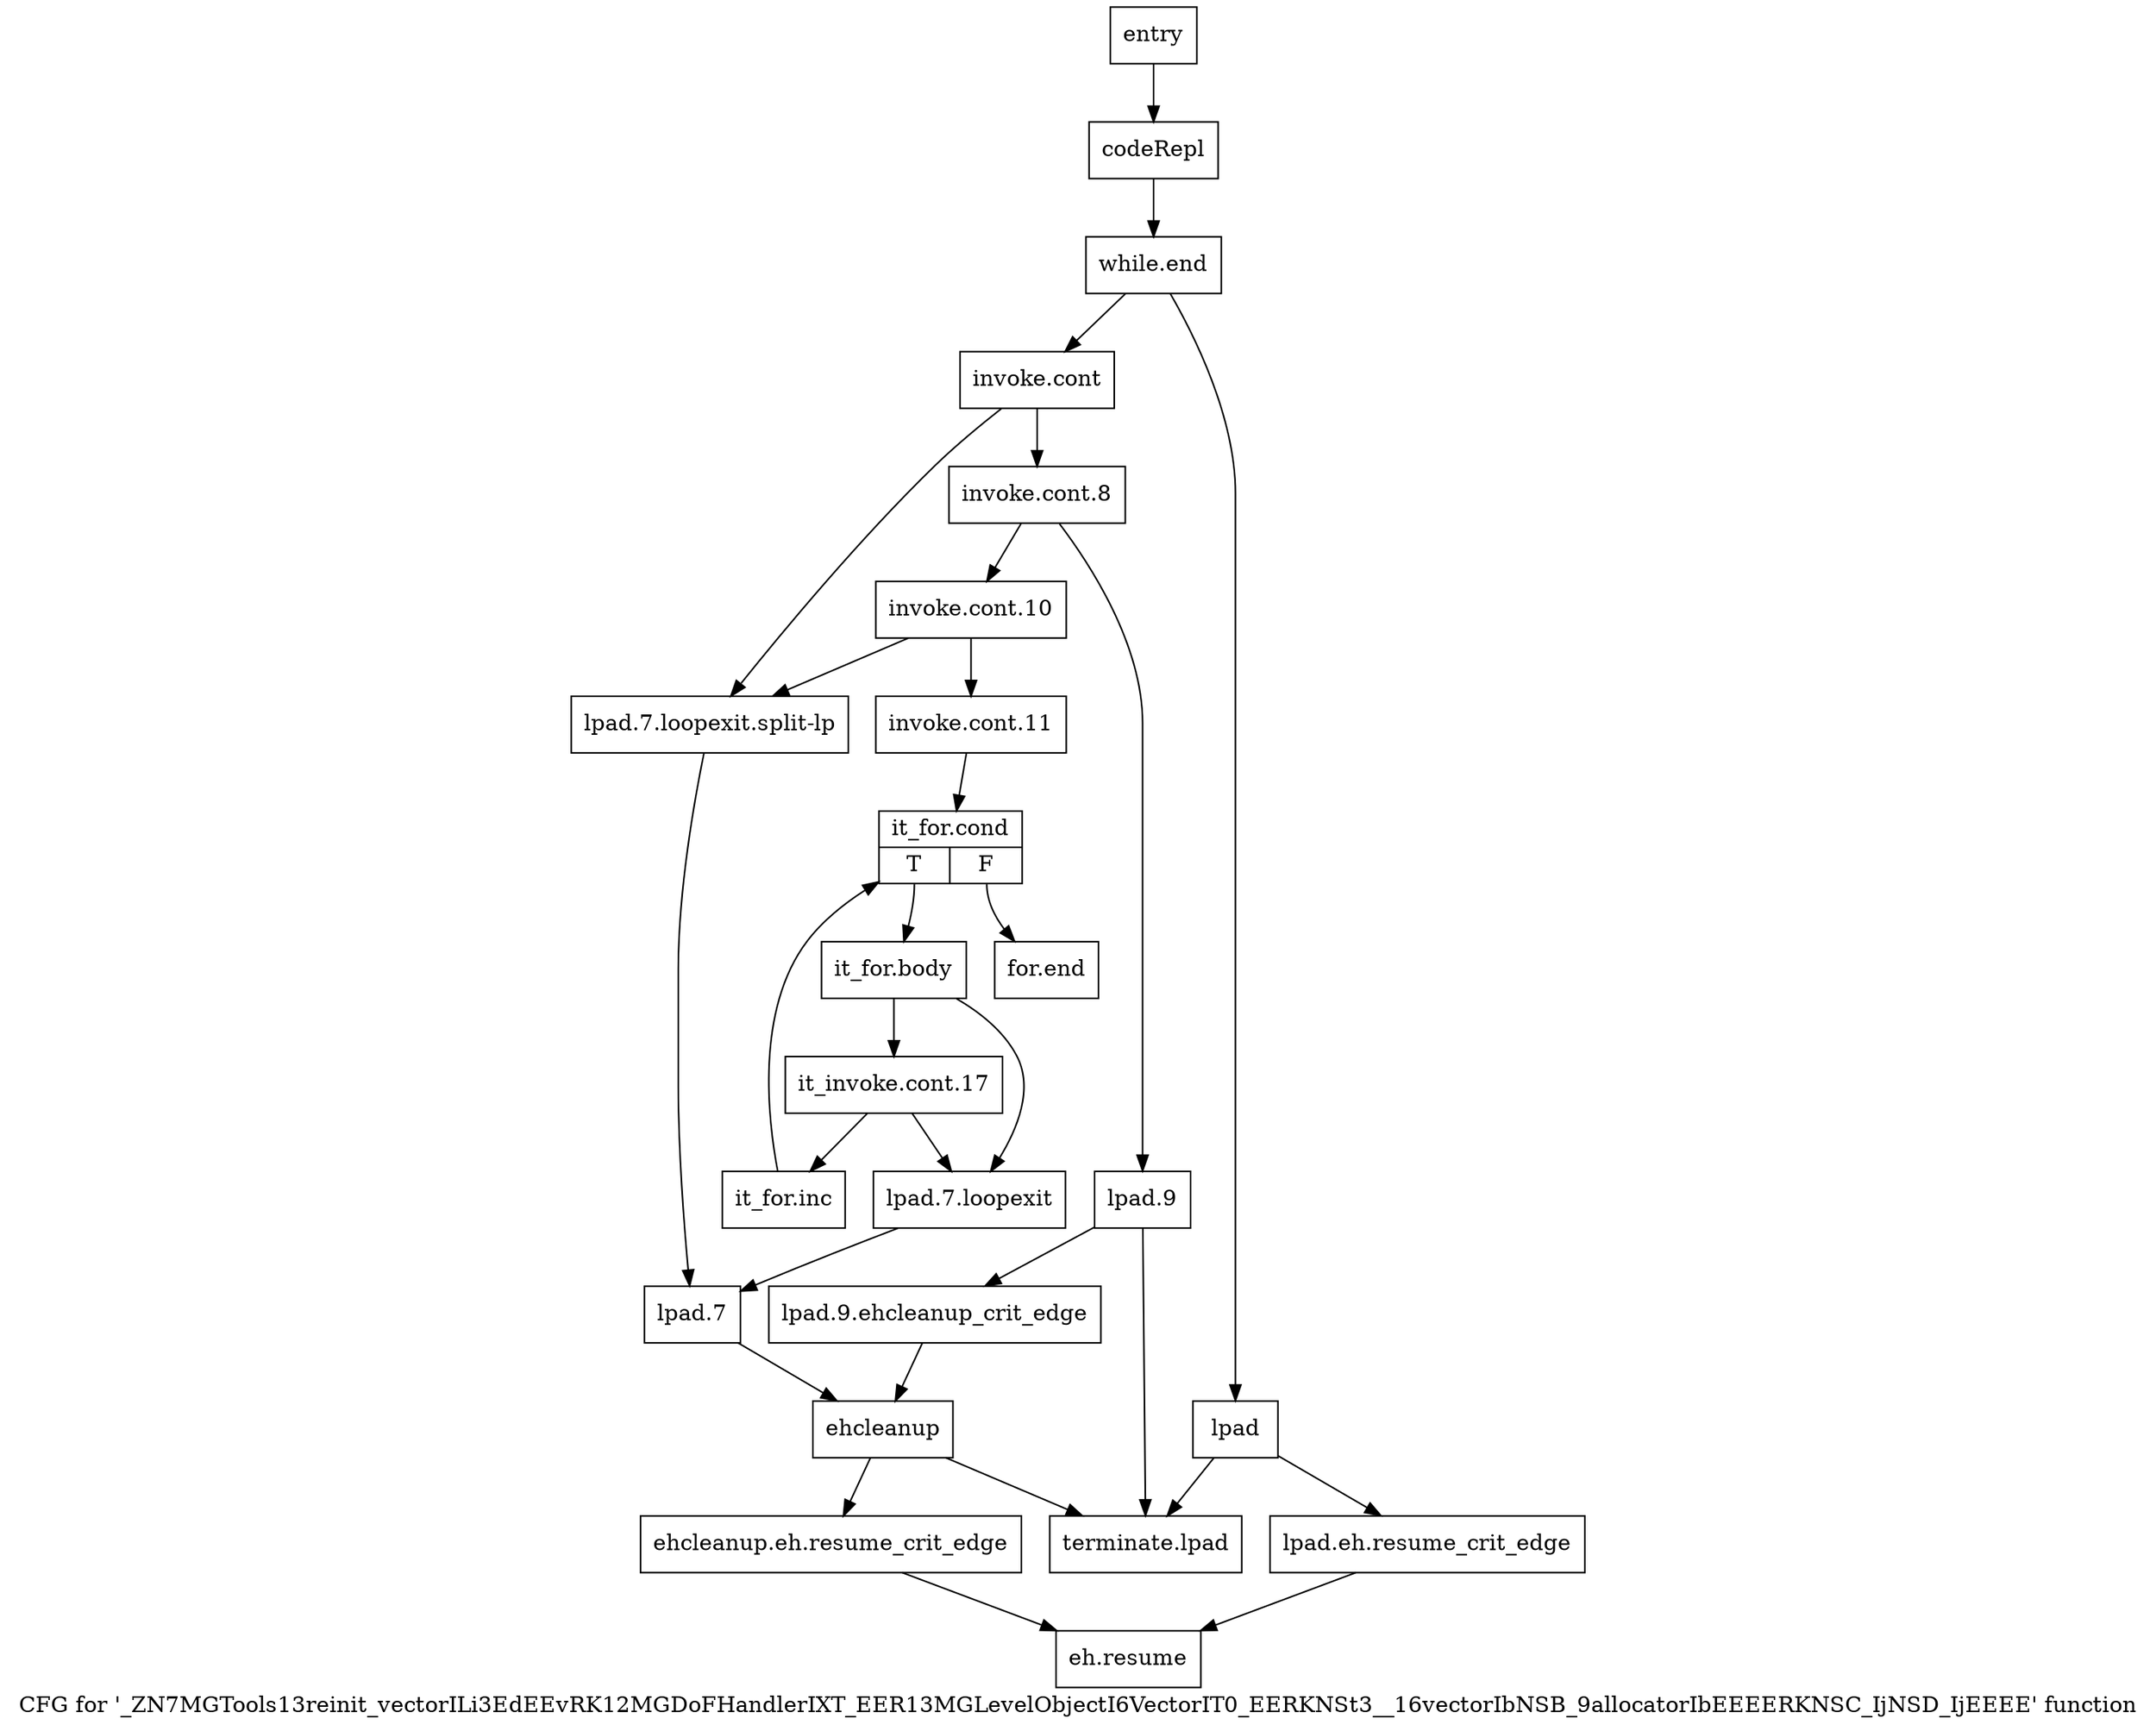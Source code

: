 digraph "CFG for '_ZN7MGTools13reinit_vectorILi3EdEEvRK12MGDoFHandlerIXT_EER13MGLevelObjectI6VectorIT0_EERKNSt3__16vectorIbNSB_9allocatorIbEEEERKNSC_IjNSD_IjEEEE' function" {
	label="CFG for '_ZN7MGTools13reinit_vectorILi3EdEEvRK12MGDoFHandlerIXT_EER13MGLevelObjectI6VectorIT0_EERKNSt3__16vectorIbNSB_9allocatorIbEEEERKNSC_IjNSD_IjEEEE' function";

	Node0x6459c60 [shape=record,label="{entry}"];
	Node0x6459c60 -> Node0x6459cb0;
	Node0x6459cb0 [shape=record,label="{codeRepl}"];
	Node0x6459cb0 -> Node0x6464f10;
	Node0x6464f10 [shape=record,label="{while.end}"];
	Node0x6464f10 -> Node0x6464f60;
	Node0x6464f10 -> Node0x64651e0;
	Node0x6464f60 [shape=record,label="{invoke.cont}"];
	Node0x6464f60 -> Node0x6464fb0;
	Node0x6464f60 -> Node0x64652d0;
	Node0x6464fb0 [shape=record,label="{invoke.cont.8}"];
	Node0x6464fb0 -> Node0x6465000;
	Node0x6464fb0 -> Node0x6466270;
	Node0x6465000 [shape=record,label="{invoke.cont.10}"];
	Node0x6465000 -> Node0x6465050;
	Node0x6465000 -> Node0x64652d0;
	Node0x6465050 [shape=record,label="{invoke.cont.11}"];
	Node0x6465050 -> Node0x64650a0;
	Node0x64650a0 [shape=record,label="{it_for.cond|{<s0>T|<s1>F}}"];
	Node0x64650a0:s0 -> Node0x64650f0;
	Node0x64650a0:s1 -> Node0x6466310;
	Node0x64650f0 [shape=record,label="{it_for.body}"];
	Node0x64650f0 -> Node0x6465140;
	Node0x64650f0 -> Node0x6465280;
	Node0x6465140 [shape=record,label="{it_invoke.cont.17}"];
	Node0x6465140 -> Node0x6465190;
	Node0x6465140 -> Node0x6465280;
	Node0x6465190 [shape=record,label="{it_for.inc}"];
	Node0x6465190 -> Node0x64650a0;
	Node0x64651e0 [shape=record,label="{lpad}"];
	Node0x64651e0 -> Node0x6465230;
	Node0x64651e0 -> Node0x6466450;
	Node0x6465230 [shape=record,label="{lpad.eh.resume_crit_edge}"];
	Node0x6465230 -> Node0x6466400;
	Node0x6465280 [shape=record,label="{lpad.7.loopexit}"];
	Node0x6465280 -> Node0x6466220;
	Node0x64652d0 [shape=record,label="{lpad.7.loopexit.split-lp}"];
	Node0x64652d0 -> Node0x6466220;
	Node0x6466220 [shape=record,label="{lpad.7}"];
	Node0x6466220 -> Node0x6466360;
	Node0x6466270 [shape=record,label="{lpad.9}"];
	Node0x6466270 -> Node0x64662c0;
	Node0x6466270 -> Node0x6466450;
	Node0x64662c0 [shape=record,label="{lpad.9.ehcleanup_crit_edge}"];
	Node0x64662c0 -> Node0x6466360;
	Node0x6466310 [shape=record,label="{for.end}"];
	Node0x6466360 [shape=record,label="{ehcleanup}"];
	Node0x6466360 -> Node0x64663b0;
	Node0x6466360 -> Node0x6466450;
	Node0x64663b0 [shape=record,label="{ehcleanup.eh.resume_crit_edge}"];
	Node0x64663b0 -> Node0x6466400;
	Node0x6466400 [shape=record,label="{eh.resume}"];
	Node0x6466450 [shape=record,label="{terminate.lpad}"];
}
